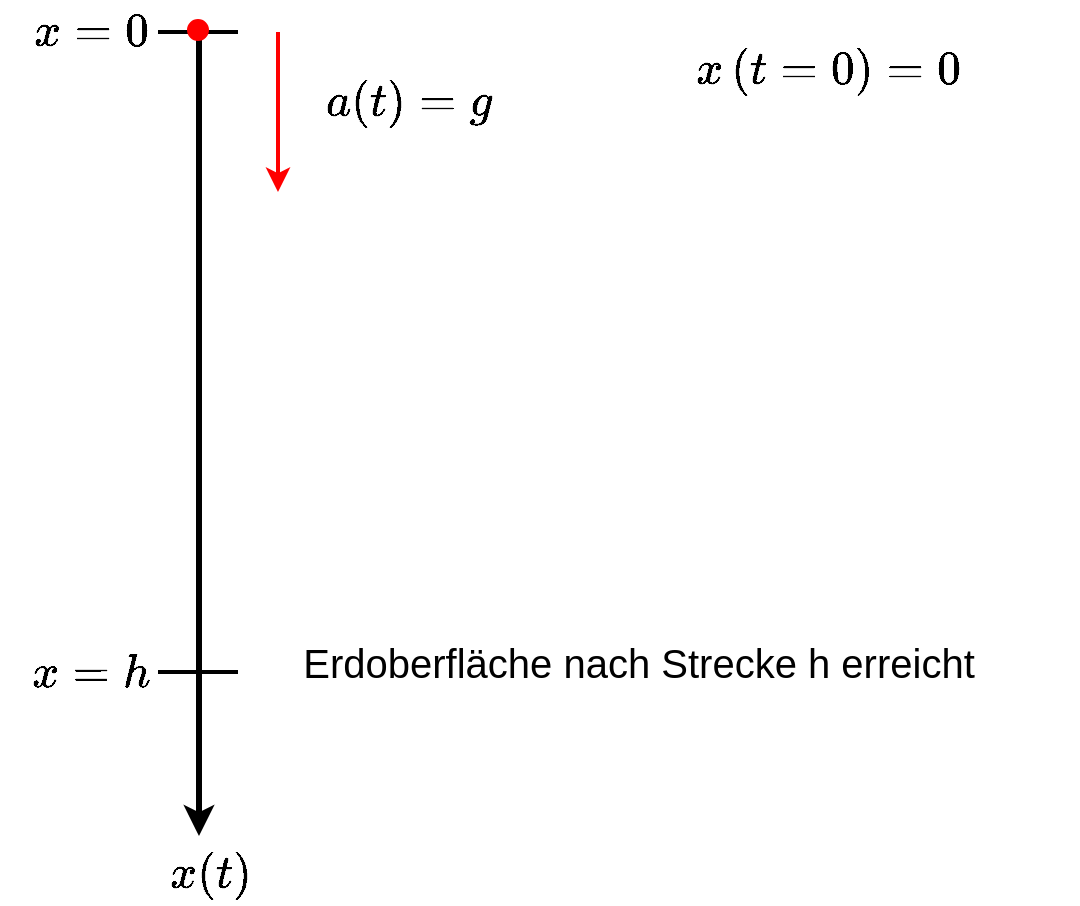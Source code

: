 <mxfile version="17.2.4" type="device"><diagram id="ddgIFUqBDTMrmEL5gxK9" name="Seite-1"><mxGraphModel dx="1018" dy="681" grid="1" gridSize="10" guides="1" tooltips="1" connect="1" arrows="1" fold="1" page="1" pageScale="1" pageWidth="827" pageHeight="1169" math="1" shadow="0"><root><mxCell id="0"/><mxCell id="1" parent="0"/><mxCell id="o8TcyGM7kmC_ngPMhog6-10" value="" style="endArrow=none;html=1;rounded=0;fontSize=20;strokeColor=#000000;strokeWidth=2;" edge="1" parent="1"><mxGeometry width="50" height="50" relative="1" as="geometry"><mxPoint x="100" y="200" as="sourcePoint"/><mxPoint x="140" y="200" as="targetPoint"/></mxGeometry></mxCell><mxCell id="o8TcyGM7kmC_ngPMhog6-2" value="" style="endArrow=classic;html=1;rounded=0;strokeWidth=3;" edge="1" parent="1"><mxGeometry width="50" height="50" relative="1" as="geometry"><mxPoint x="120.5" y="202" as="sourcePoint"/><mxPoint x="120.5" y="602" as="targetPoint"/></mxGeometry></mxCell><mxCell id="o8TcyGM7kmC_ngPMhog6-3" value="$$x(t)$$" style="text;html=1;resizable=0;autosize=1;align=center;verticalAlign=middle;points=[];fillColor=none;strokeColor=none;rounded=0;fontSize=20;" vertex="1" parent="1"><mxGeometry x="81" y="606" width="90" height="30" as="geometry"/></mxCell><mxCell id="o8TcyGM7kmC_ngPMhog6-4" value="" style="ellipse;whiteSpace=wrap;html=1;aspect=fixed;fontSize=20;fillColor=#FF0000;strokeColor=#FF0000;" vertex="1" parent="1"><mxGeometry x="115" y="194" width="10" height="10" as="geometry"/></mxCell><mxCell id="o8TcyGM7kmC_ngPMhog6-6" value="" style="endArrow=classic;html=1;rounded=0;fontSize=20;strokeWidth=2;strokeColor=#FF0000;" edge="1" parent="1"><mxGeometry width="50" height="50" relative="1" as="geometry"><mxPoint x="160" y="200" as="sourcePoint"/><mxPoint x="160" y="280" as="targetPoint"/></mxGeometry></mxCell><mxCell id="o8TcyGM7kmC_ngPMhog6-7" value="$$a(t) = g$$" style="text;html=1;resizable=0;autosize=1;align=center;verticalAlign=middle;points=[];fillColor=none;strokeColor=none;rounded=0;fontSize=20;" vertex="1" parent="1"><mxGeometry x="165" y="220" width="120" height="30" as="geometry"/></mxCell><mxCell id="o8TcyGM7kmC_ngPMhog6-8" value="" style="endArrow=none;html=1;rounded=0;fontSize=20;strokeColor=#000000;strokeWidth=2;" edge="1" parent="1"><mxGeometry width="50" height="50" relative="1" as="geometry"><mxPoint x="100" y="520" as="sourcePoint"/><mxPoint x="140" y="520" as="targetPoint"/></mxGeometry></mxCell><mxCell id="o8TcyGM7kmC_ngPMhog6-9" value="$$x=h$$" style="text;html=1;resizable=0;autosize=1;align=center;verticalAlign=middle;points=[];fillColor=none;strokeColor=none;rounded=0;fontSize=20;" vertex="1" parent="1"><mxGeometry x="21" y="505" width="90" height="30" as="geometry"/></mxCell><mxCell id="o8TcyGM7kmC_ngPMhog6-11" value="$$x=0$$" style="text;html=1;resizable=0;autosize=1;align=center;verticalAlign=middle;points=[];fillColor=none;strokeColor=none;rounded=0;fontSize=20;" vertex="1" parent="1"><mxGeometry x="21" y="184" width="90" height="30" as="geometry"/></mxCell><mxCell id="o8TcyGM7kmC_ngPMhog6-13" value="$$x \left( t = 0 \right) = 0$$" style="text;html=1;resizable=0;autosize=1;align=center;verticalAlign=middle;points=[];fillColor=none;strokeColor=none;rounded=0;fontSize=20;" vertex="1" parent="1"><mxGeometry x="310" y="204" width="250" height="30" as="geometry"/></mxCell><mxCell id="o8TcyGM7kmC_ngPMhog6-14" value="Erdoberfläche nach Strecke h erreicht" style="text;html=1;resizable=0;autosize=1;align=center;verticalAlign=middle;points=[];fillColor=none;strokeColor=none;rounded=0;fontSize=20;" vertex="1" parent="1"><mxGeometry x="165" y="500" width="350" height="30" as="geometry"/></mxCell></root></mxGraphModel></diagram></mxfile>